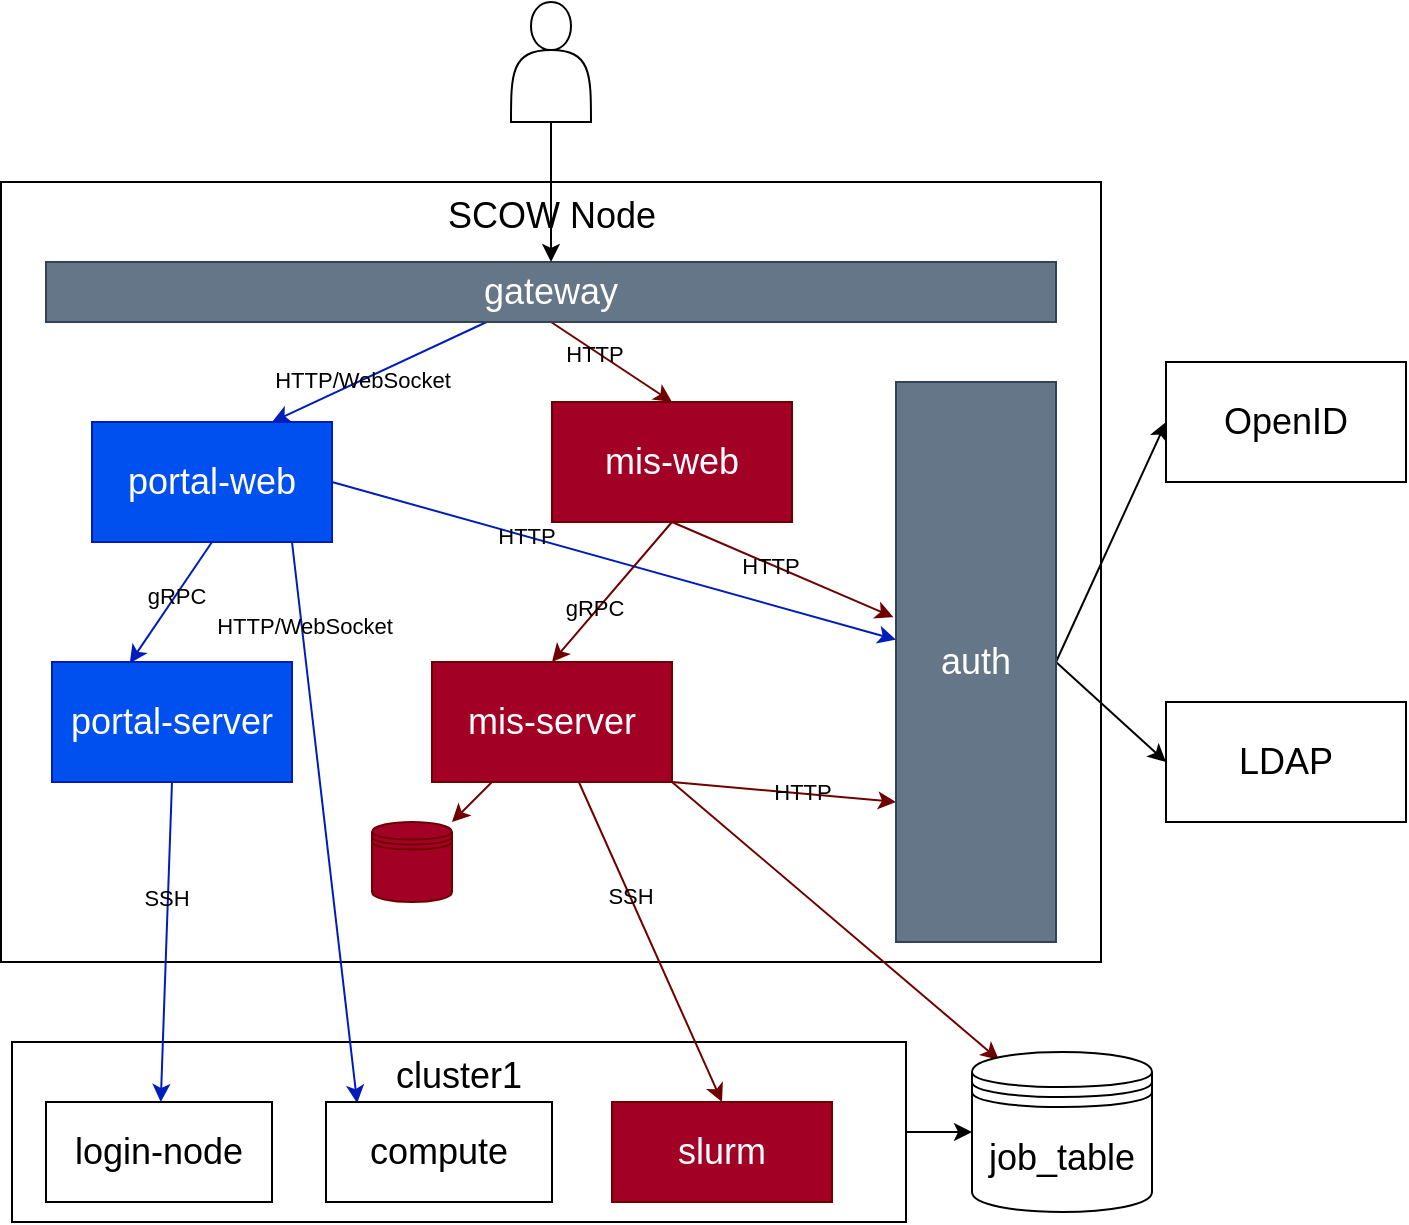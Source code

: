 <mxfile scale="2" border="0">
    <diagram id="aekzRgjksSTJDkMgN9YQ" name="Page-1">
        <mxGraphModel dx="852" dy="628" grid="1" gridSize="10" guides="1" tooltips="1" connect="1" arrows="1" fold="1" page="1" pageScale="1" pageWidth="827" pageHeight="1169" math="0" shadow="0">
            <root>
                <mxCell id="0"/>
                <mxCell id="1" parent="0"/>
                <mxCell id="83" style="edgeStyle=none;html=1;exitX=1;exitY=0.5;exitDx=0;exitDy=0;entryX=0;entryY=0.5;entryDx=0;entryDy=0;fontSize=18;labelBackgroundColor=none;" parent="1" source="78" target="14" edge="1">
                    <mxGeometry relative="1" as="geometry"/>
                </mxCell>
                <mxCell id="78" value="cluster1" style="rounded=0;whiteSpace=wrap;html=1;verticalAlign=top;fontSize=18;fillColor=none;labelBackgroundColor=none;" parent="1" vertex="1">
                    <mxGeometry x="130" y="540" width="447" height="90" as="geometry"/>
                </mxCell>
                <mxCell id="47" value="SCOW Node" style="rounded=0;whiteSpace=wrap;html=1;fillColor=none;verticalAlign=top;fontSize=18;labelBackgroundColor=none;" parent="1" vertex="1">
                    <mxGeometry x="124.5" y="110" width="550" height="390" as="geometry"/>
                </mxCell>
                <mxCell id="51" style="edgeStyle=none;html=1;exitX=0.5;exitY=1;exitDx=0;exitDy=0;entryX=0.5;entryY=0;entryDx=0;entryDy=0;fillColor=#a20025;strokeColor=#6F0000;labelBackgroundColor=none;" parent="1" source="48" target="49" edge="1">
                    <mxGeometry relative="1" as="geometry"/>
                </mxCell>
                <mxCell id="86" value="HTTP" style="edgeLabel;html=1;align=center;verticalAlign=middle;resizable=0;points=[];labelBackgroundColor=none;" parent="51" vertex="1" connectable="0">
                    <mxGeometry x="-0.271" y="-1" relative="1" as="geometry">
                        <mxPoint as="offset"/>
                    </mxGeometry>
                </mxCell>
                <mxCell id="52" style="edgeStyle=none;html=1;entryX=0.75;entryY=0;entryDx=0;entryDy=0;fillColor=#0050ef;strokeColor=#001DBC;labelBackgroundColor=none;" parent="1" source="48" target="5" edge="1">
                    <mxGeometry relative="1" as="geometry"/>
                </mxCell>
                <mxCell id="84" value="HTTP/WebSocket" style="edgeLabel;html=1;align=center;verticalAlign=middle;resizable=0;points=[];labelBackgroundColor=none;" parent="52" vertex="1" connectable="0">
                    <mxGeometry x="0.164" relative="1" as="geometry">
                        <mxPoint as="offset"/>
                    </mxGeometry>
                </mxCell>
                <mxCell id="48" value="gateway" style="rounded=0;whiteSpace=wrap;html=1;fontSize=18;fillColor=#647687;fontColor=#ffffff;strokeColor=#314354;labelBackgroundColor=none;" parent="1" vertex="1">
                    <mxGeometry x="147" y="150" width="505" height="30" as="geometry"/>
                </mxCell>
                <mxCell id="6" value="" style="edgeStyle=none;html=1;entryX=0.5;entryY=0;entryDx=0;entryDy=0;labelBackgroundColor=none;" parent="1" source="2" target="48" edge="1">
                    <mxGeometry relative="1" as="geometry"/>
                </mxCell>
                <mxCell id="2" value="" style="shape=actor;whiteSpace=wrap;html=1;labelBackgroundColor=none;" parent="1" vertex="1">
                    <mxGeometry x="379.5" y="20" width="40" height="60" as="geometry"/>
                </mxCell>
                <mxCell id="16" style="edgeStyle=none;html=1;entryX=0.15;entryY=0.05;entryDx=0;entryDy=0;fontSize=18;exitX=1;exitY=1;exitDx=0;exitDy=0;fillColor=#a20025;strokeColor=#6F0000;entryPerimeter=0;labelBackgroundColor=none;" parent="1" source="8" target="14" edge="1">
                    <mxGeometry relative="1" as="geometry">
                        <mxPoint x="127" y="320" as="targetPoint"/>
                    </mxGeometry>
                </mxCell>
                <mxCell id="56" style="edgeStyle=none;html=1;exitX=1;exitY=0.5;exitDx=0;exitDy=0;fillColor=#0050ef;strokeColor=#001DBC;labelBackgroundColor=none;" parent="1" source="5" target="9" edge="1">
                    <mxGeometry relative="1" as="geometry"/>
                </mxCell>
                <mxCell id="87" value="HTTP" style="edgeLabel;html=1;align=center;verticalAlign=middle;resizable=0;points=[];labelBackgroundColor=none;" parent="56" vertex="1" connectable="0">
                    <mxGeometry x="-0.314" relative="1" as="geometry">
                        <mxPoint as="offset"/>
                    </mxGeometry>
                </mxCell>
                <mxCell id="81" style="edgeStyle=none;html=1;exitX=0.5;exitY=1;exitDx=0;exitDy=0;entryX=0.324;entryY=0.01;entryDx=0;entryDy=0;fontSize=18;fillColor=#0050ef;strokeColor=#001DBC;labelBackgroundColor=none;entryPerimeter=0;" parent="1" source="5" target="92" edge="1">
                    <mxGeometry relative="1" as="geometry"/>
                </mxCell>
                <mxCell id="85" value="gRPC" style="edgeLabel;html=1;align=center;verticalAlign=middle;resizable=0;points=[];labelBackgroundColor=none;" parent="81" vertex="1" connectable="0">
                    <mxGeometry x="-0.108" relative="1" as="geometry">
                        <mxPoint as="offset"/>
                    </mxGeometry>
                </mxCell>
                <mxCell id="96" style="edgeStyle=none;html=1;exitX=0.75;exitY=1;exitDx=0;exitDy=0;entryX=0.138;entryY=0.011;entryDx=0;entryDy=0;fillColor=#0050ef;strokeColor=#001DBC;entryPerimeter=0;" edge="1" parent="1" target="95">
                    <mxGeometry relative="1" as="geometry">
                        <mxPoint x="270" y="290" as="sourcePoint"/>
                        <mxPoint x="325.25" y="570" as="targetPoint"/>
                    </mxGeometry>
                </mxCell>
                <mxCell id="97" value="HTTP/WebSocket" style="edgeLabel;html=1;align=center;verticalAlign=middle;resizable=0;points=[];fontColor=default;labelBackgroundColor=none;" vertex="1" connectable="0" parent="96">
                    <mxGeometry x="-0.7" y="1" relative="1" as="geometry">
                        <mxPoint as="offset"/>
                    </mxGeometry>
                </mxCell>
                <mxCell id="5" value="portal-web" style="whiteSpace=wrap;html=1;fontSize=18;fillColor=#0050ef;fontColor=#ffffff;strokeColor=#001DBC;labelBackgroundColor=none;" parent="1" vertex="1">
                    <mxGeometry x="170" y="230" width="120" height="60" as="geometry"/>
                </mxCell>
                <mxCell id="28" style="edgeStyle=none;html=1;fontSize=18;fillColor=#a20025;strokeColor=#6F0000;labelBackgroundColor=none;" parent="1" source="8" target="27" edge="1">
                    <mxGeometry relative="1" as="geometry"/>
                </mxCell>
                <mxCell id="54" style="edgeStyle=none;html=1;exitX=1;exitY=1;exitDx=0;exitDy=0;entryX=0;entryY=0.75;entryDx=0;entryDy=0;fillColor=#a20025;strokeColor=#6F0000;labelBackgroundColor=none;" parent="1" source="8" target="9" edge="1">
                    <mxGeometry relative="1" as="geometry"/>
                </mxCell>
                <mxCell id="90" value="HTTP" style="edgeLabel;html=1;align=center;verticalAlign=middle;resizable=0;points=[];labelBackgroundColor=none;" parent="54" vertex="1" connectable="0">
                    <mxGeometry x="0.151" y="1" relative="1" as="geometry">
                        <mxPoint as="offset"/>
                    </mxGeometry>
                </mxCell>
                <mxCell id="8" value="&lt;span style=&quot;font-size: 18px&quot;&gt;mis-server&lt;br&gt;&lt;/span&gt;" style="whiteSpace=wrap;html=1;fillColor=#a20025;fontColor=#ffffff;strokeColor=#6F0000;labelBackgroundColor=none;" parent="1" vertex="1">
                    <mxGeometry x="340" y="350" width="120" height="60" as="geometry"/>
                </mxCell>
                <mxCell id="45" style="edgeStyle=none;html=1;entryX=0;entryY=0.5;entryDx=0;entryDy=0;fontSize=18;exitX=1;exitY=0.5;exitDx=0;exitDy=0;labelBackgroundColor=none;" parent="1" source="9" target="44" edge="1">
                    <mxGeometry relative="1" as="geometry"/>
                </mxCell>
                <mxCell id="46" style="edgeStyle=none;html=1;exitX=1;exitY=0.5;exitDx=0;exitDy=0;entryX=0;entryY=0.5;entryDx=0;entryDy=0;fontSize=18;labelBackgroundColor=none;" parent="1" source="9" target="43" edge="1">
                    <mxGeometry relative="1" as="geometry"/>
                </mxCell>
                <mxCell id="9" value="auth" style="whiteSpace=wrap;html=1;fontSize=18;fillColor=#647687;fontColor=#ffffff;strokeColor=#314354;labelBackgroundColor=none;" parent="1" vertex="1">
                    <mxGeometry x="572" y="210" width="80" height="280" as="geometry"/>
                </mxCell>
                <mxCell id="14" value="job_table" style="shape=datastore;whiteSpace=wrap;html=1;fontSize=18;labelBackgroundColor=none;" parent="1" vertex="1">
                    <mxGeometry x="610" y="545" width="90" height="80" as="geometry"/>
                </mxCell>
                <mxCell id="43" value="LDAP" style="whiteSpace=wrap;html=1;fontSize=18;labelBackgroundColor=none;" parent="1" vertex="1">
                    <mxGeometry x="707" y="370" width="120" height="60" as="geometry"/>
                </mxCell>
                <mxCell id="44" value="&lt;span style=&quot;font-size: 18px&quot;&gt;OpenID&lt;/span&gt;" style="whiteSpace=wrap;html=1;labelBackgroundColor=none;" parent="1" vertex="1">
                    <mxGeometry x="707" y="200" width="120" height="60" as="geometry"/>
                </mxCell>
                <mxCell id="55" style="edgeStyle=none;html=1;exitX=0.5;exitY=1;exitDx=0;exitDy=0;entryX=-0.016;entryY=0.42;entryDx=0;entryDy=0;entryPerimeter=0;fillColor=#a20025;strokeColor=#6F0000;labelBackgroundColor=none;" parent="1" source="49" target="9" edge="1">
                    <mxGeometry relative="1" as="geometry"/>
                </mxCell>
                <mxCell id="88" value="HTTP" style="edgeLabel;html=1;align=center;verticalAlign=middle;resizable=0;points=[];labelBackgroundColor=none;" parent="55" vertex="1" connectable="0">
                    <mxGeometry x="-0.11" y="-1" relative="1" as="geometry">
                        <mxPoint as="offset"/>
                    </mxGeometry>
                </mxCell>
                <mxCell id="70" style="edgeStyle=none;html=1;exitX=0.5;exitY=1;exitDx=0;exitDy=0;entryX=0.5;entryY=0;entryDx=0;entryDy=0;fontSize=18;fillColor=#a20025;strokeColor=#6F0000;labelBackgroundColor=none;" parent="1" source="49" target="8" edge="1">
                    <mxGeometry relative="1" as="geometry"/>
                </mxCell>
                <mxCell id="89" value="gRPC" style="edgeLabel;html=1;align=center;verticalAlign=middle;resizable=0;points=[];labelBackgroundColor=none;" parent="70" vertex="1" connectable="0">
                    <mxGeometry x="0.242" y="-2" relative="1" as="geometry">
                        <mxPoint as="offset"/>
                    </mxGeometry>
                </mxCell>
                <mxCell id="49" value="mis-web" style="whiteSpace=wrap;html=1;fontSize=18;fillColor=#a20025;fontColor=#ffffff;strokeColor=#6F0000;labelBackgroundColor=none;" parent="1" vertex="1">
                    <mxGeometry x="400" y="220" width="120" height="60" as="geometry"/>
                </mxCell>
                <mxCell id="27" value="" style="shape=datastore;whiteSpace=wrap;html=1;fontSize=18;fillColor=#a20025;fontColor=#ffffff;strokeColor=#6F0000;labelBackgroundColor=none;" parent="1" vertex="1">
                    <mxGeometry x="310" y="430" width="40" height="40" as="geometry"/>
                </mxCell>
                <mxCell id="60" value="slurm" style="rounded=0;whiteSpace=wrap;html=1;fontSize=18;fillColor=#a20025;fontColor=#ffffff;strokeColor=#6F0000;labelBackgroundColor=none;" parent="1" vertex="1">
                    <mxGeometry x="430" y="570" width="110" height="50" as="geometry"/>
                </mxCell>
                <mxCell id="40" style="edgeStyle=none;html=1;fontSize=18;entryX=0.5;entryY=0;entryDx=0;entryDy=0;fillColor=#a20025;strokeColor=#6F0000;labelBackgroundColor=none;" parent="1" source="8" target="60" edge="1">
                    <mxGeometry relative="1" as="geometry">
                        <mxPoint x="309.282" y="531.784" as="targetPoint"/>
                        <mxPoint x="451.25" y="480" as="sourcePoint"/>
                    </mxGeometry>
                </mxCell>
                <mxCell id="91" value="SSH" style="edgeLabel;html=1;align=center;verticalAlign=middle;resizable=0;points=[];labelBackgroundColor=none;" parent="40" vertex="1" connectable="0">
                    <mxGeometry x="-0.291" relative="1" as="geometry">
                        <mxPoint as="offset"/>
                    </mxGeometry>
                </mxCell>
                <mxCell id="80" value="login-node" style="rounded=0;whiteSpace=wrap;html=1;fontSize=18;labelBackgroundColor=none;" parent="1" vertex="1">
                    <mxGeometry x="147" y="570" width="113" height="50" as="geometry"/>
                </mxCell>
                <mxCell id="93" style="edgeStyle=none;html=1;exitX=0.5;exitY=1;exitDx=0;exitDy=0;fillColor=#0050ef;strokeColor=#001DBC;" parent="1" source="92" target="80" edge="1">
                    <mxGeometry relative="1" as="geometry"/>
                </mxCell>
                <mxCell id="94" value="SSH" style="edgeLabel;html=1;align=center;verticalAlign=middle;resizable=0;points=[];labelBackgroundColor=none;" parent="93" vertex="1" connectable="0">
                    <mxGeometry x="-0.274" y="-1" relative="1" as="geometry">
                        <mxPoint as="offset"/>
                    </mxGeometry>
                </mxCell>
                <mxCell id="92" value="portal-server" style="whiteSpace=wrap;html=1;fontSize=18;fillColor=#0050ef;fontColor=#ffffff;strokeColor=#001DBC;labelBackgroundColor=none;" parent="1" vertex="1">
                    <mxGeometry x="150" y="350" width="120" height="60" as="geometry"/>
                </mxCell>
                <mxCell id="95" value="compute" style="rounded=0;whiteSpace=wrap;html=1;fontSize=18;labelBackgroundColor=none;" vertex="1" parent="1">
                    <mxGeometry x="287" y="570" width="113" height="50" as="geometry"/>
                </mxCell>
            </root>
        </mxGraphModel>
    </diagram>
</mxfile>
